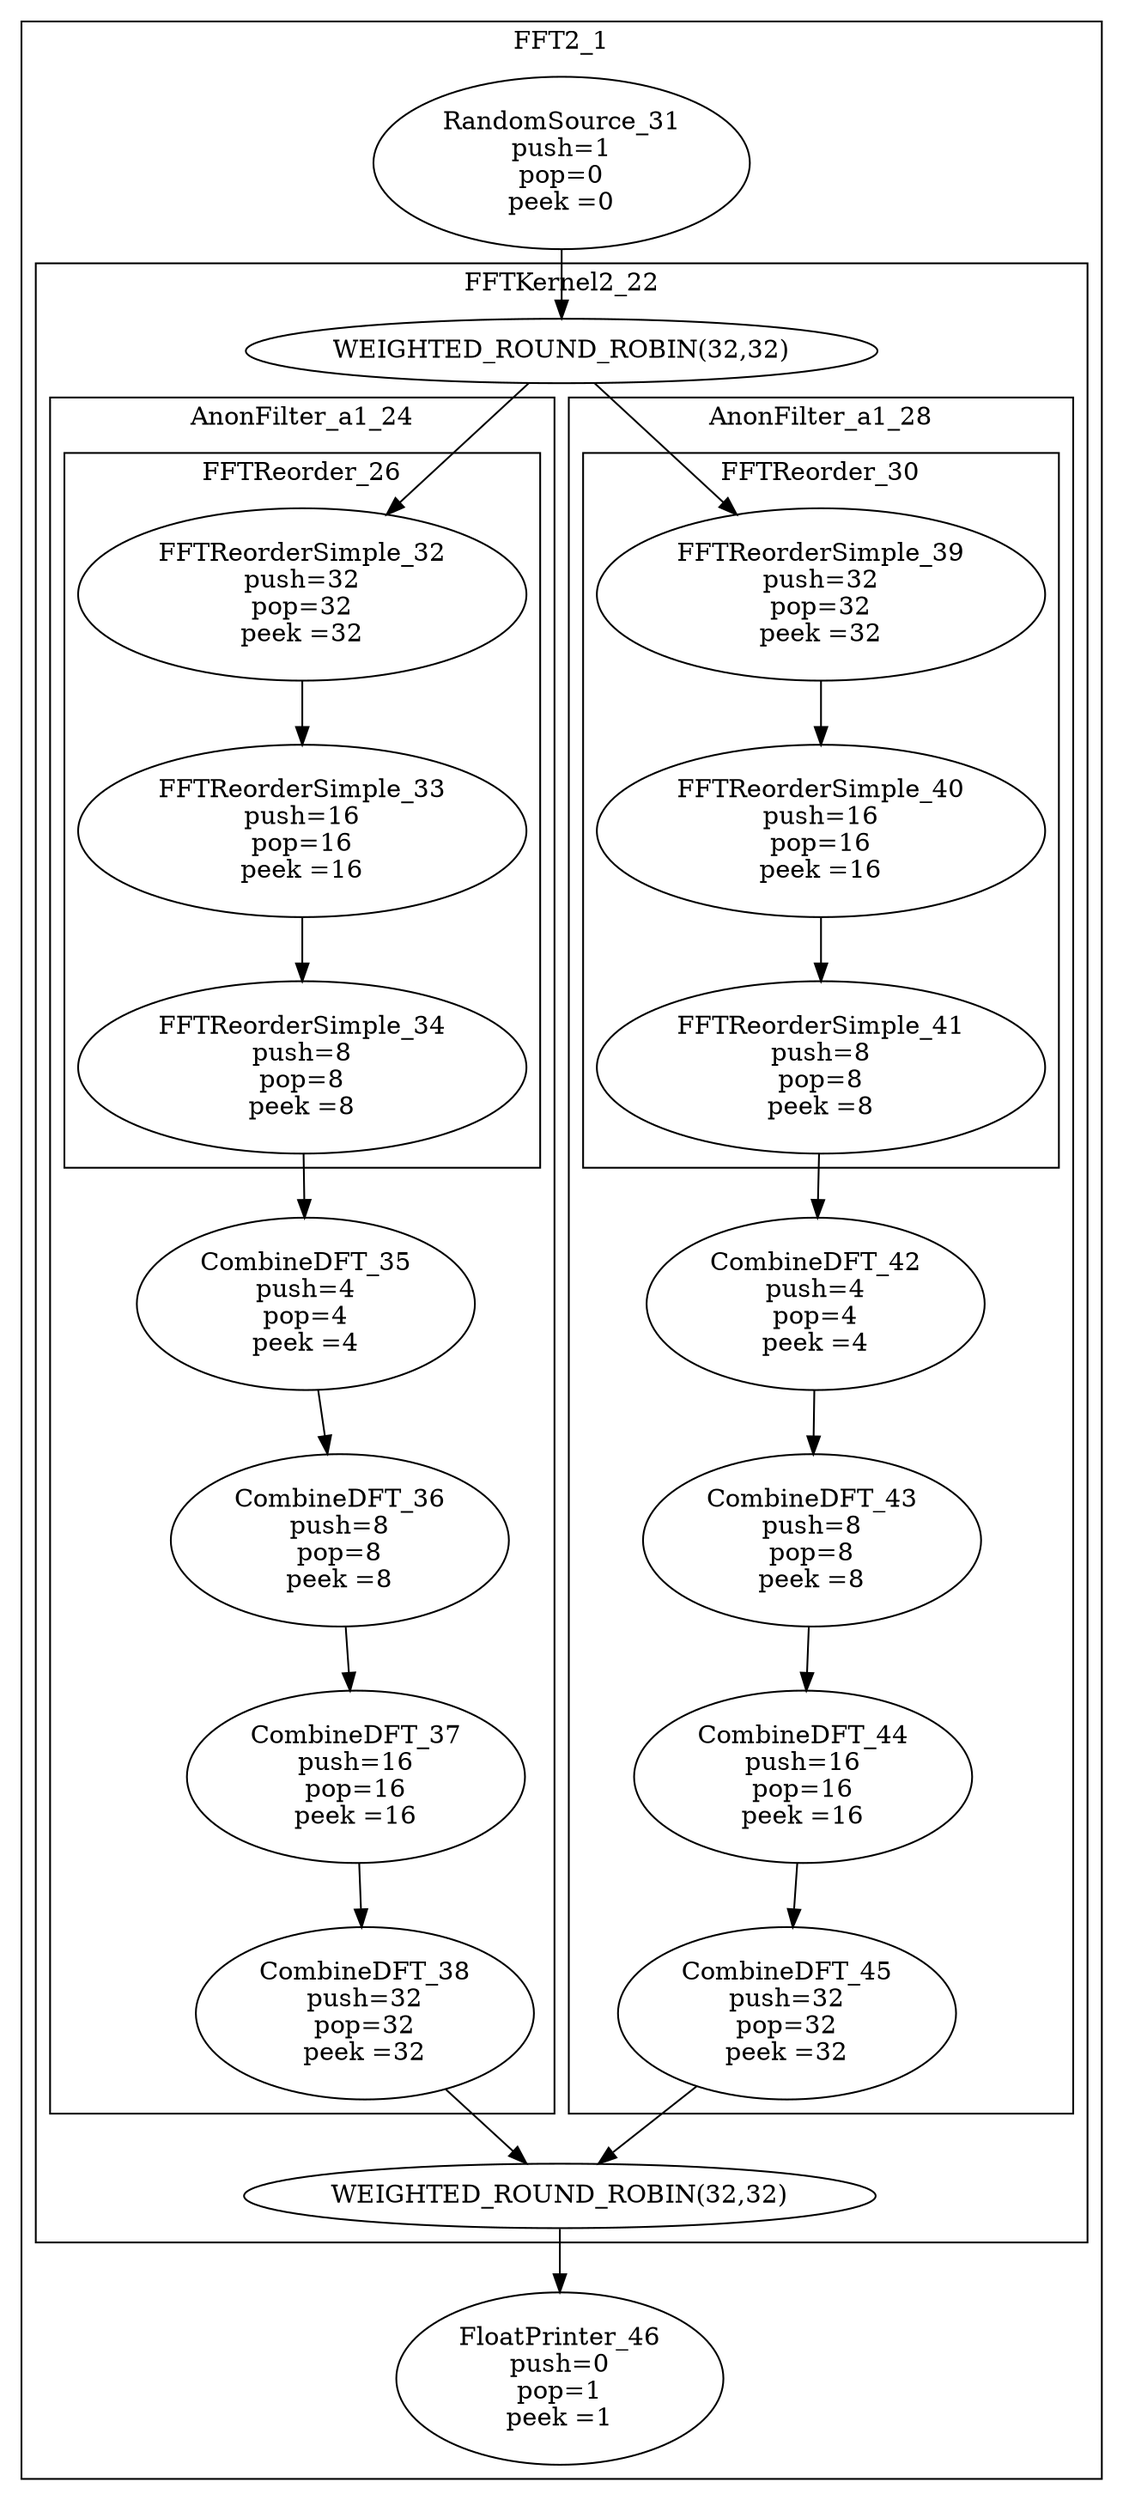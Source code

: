 digraph streamit {
subgraph cluster_node1 {
 label="FFT2_1";
node2 [ label="RandomSource_31\npush=1\npop=0\npeek =0" ]
subgraph cluster_node3 {
 label="FFTKernel2_22";
node4 [ label="WEIGHTED_ROUND_ROBIN(32,32)" ]
node5 [ label="WEIGHTED_ROUND_ROBIN(32,32)" ]
subgraph cluster_node6 {
 label="AnonFilter_a1_24";
subgraph cluster_node7 {
 label="FFTReorder_26";
node8 [ label="FFTReorderSimple_32\npush=32\npop=32\npeek =32" ]
node9 [ label="FFTReorderSimple_33\npush=16\npop=16\npeek =16" ]
node8 -> node9
node10 [ label="FFTReorderSimple_34\npush=8\npop=8\npeek =8" ]
node9 -> node10
}
node11 [ label="CombineDFT_35\npush=4\npop=4\npeek =4" ]
node10 -> node11
node12 [ label="CombineDFT_36\npush=8\npop=8\npeek =8" ]
node11 -> node12
node13 [ label="CombineDFT_37\npush=16\npop=16\npeek =16" ]
node12 -> node13
node14 [ label="CombineDFT_38\npush=32\npop=32\npeek =32" ]
node13 -> node14
}
node4 -> node8
node14 -> node5
subgraph cluster_node15 {
 label="AnonFilter_a1_28";
subgraph cluster_node16 {
 label="FFTReorder_30";
node17 [ label="FFTReorderSimple_39\npush=32\npop=32\npeek =32" ]
node18 [ label="FFTReorderSimple_40\npush=16\npop=16\npeek =16" ]
node17 -> node18
node19 [ label="FFTReorderSimple_41\npush=8\npop=8\npeek =8" ]
node18 -> node19
}
node20 [ label="CombineDFT_42\npush=4\npop=4\npeek =4" ]
node19 -> node20
node21 [ label="CombineDFT_43\npush=8\npop=8\npeek =8" ]
node20 -> node21
node22 [ label="CombineDFT_44\npush=16\npop=16\npeek =16" ]
node21 -> node22
node23 [ label="CombineDFT_45\npush=32\npop=32\npeek =32" ]
node22 -> node23
}
node4 -> node17
node23 -> node5
}
node2 -> node4
node24 [ label="FloatPrinter_46\npush=0\npop=1\npeek =1" ]
node5 -> node24
}
}
